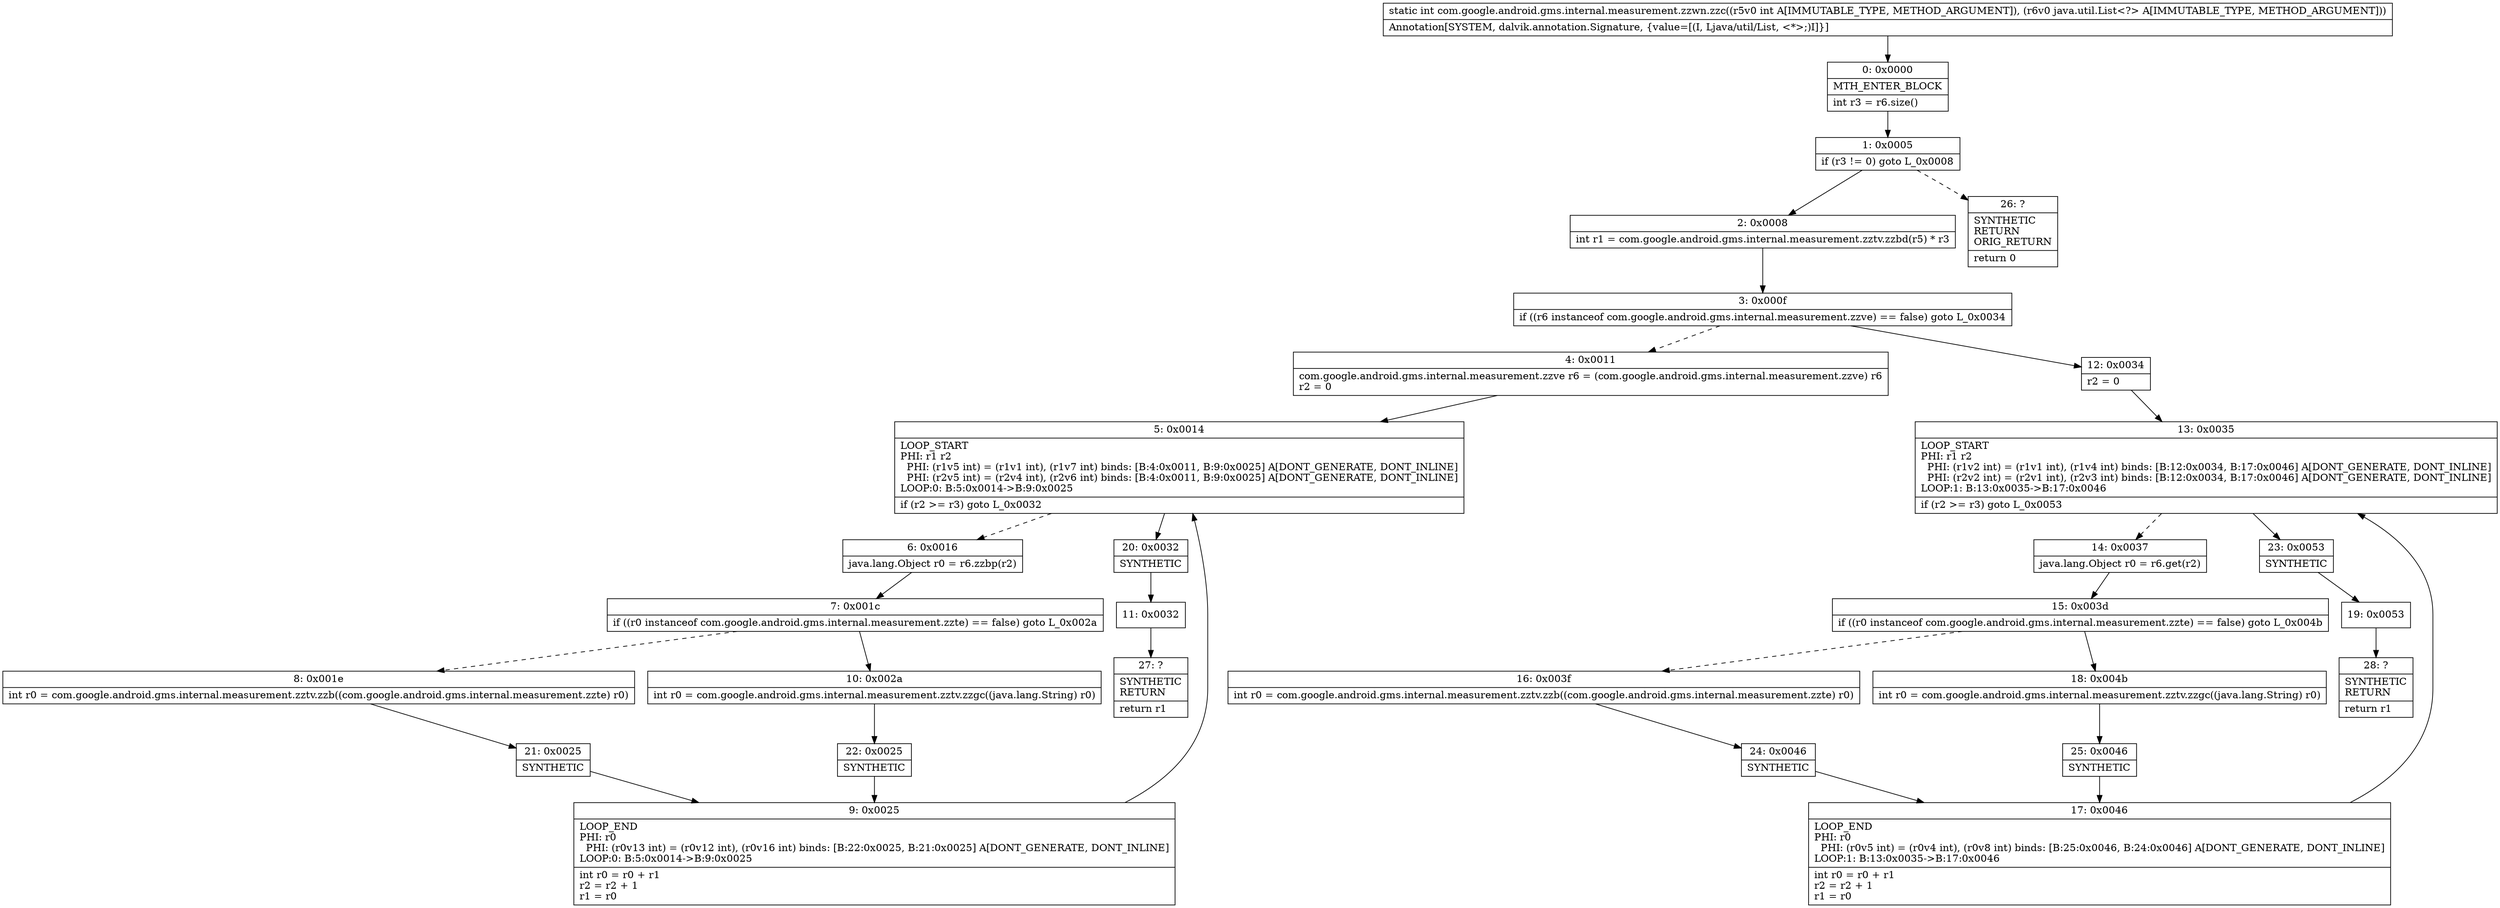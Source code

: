 digraph "CFG forcom.google.android.gms.internal.measurement.zzwn.zzc(ILjava\/util\/List;)I" {
Node_0 [shape=record,label="{0\:\ 0x0000|MTH_ENTER_BLOCK\l|int r3 = r6.size()\l}"];
Node_1 [shape=record,label="{1\:\ 0x0005|if (r3 != 0) goto L_0x0008\l}"];
Node_2 [shape=record,label="{2\:\ 0x0008|int r1 = com.google.android.gms.internal.measurement.zztv.zzbd(r5) * r3\l}"];
Node_3 [shape=record,label="{3\:\ 0x000f|if ((r6 instanceof com.google.android.gms.internal.measurement.zzve) == false) goto L_0x0034\l}"];
Node_4 [shape=record,label="{4\:\ 0x0011|com.google.android.gms.internal.measurement.zzve r6 = (com.google.android.gms.internal.measurement.zzve) r6\lr2 = 0\l}"];
Node_5 [shape=record,label="{5\:\ 0x0014|LOOP_START\lPHI: r1 r2 \l  PHI: (r1v5 int) = (r1v1 int), (r1v7 int) binds: [B:4:0x0011, B:9:0x0025] A[DONT_GENERATE, DONT_INLINE]\l  PHI: (r2v5 int) = (r2v4 int), (r2v6 int) binds: [B:4:0x0011, B:9:0x0025] A[DONT_GENERATE, DONT_INLINE]\lLOOP:0: B:5:0x0014\-\>B:9:0x0025\l|if (r2 \>= r3) goto L_0x0032\l}"];
Node_6 [shape=record,label="{6\:\ 0x0016|java.lang.Object r0 = r6.zzbp(r2)\l}"];
Node_7 [shape=record,label="{7\:\ 0x001c|if ((r0 instanceof com.google.android.gms.internal.measurement.zzte) == false) goto L_0x002a\l}"];
Node_8 [shape=record,label="{8\:\ 0x001e|int r0 = com.google.android.gms.internal.measurement.zztv.zzb((com.google.android.gms.internal.measurement.zzte) r0)\l}"];
Node_9 [shape=record,label="{9\:\ 0x0025|LOOP_END\lPHI: r0 \l  PHI: (r0v13 int) = (r0v12 int), (r0v16 int) binds: [B:22:0x0025, B:21:0x0025] A[DONT_GENERATE, DONT_INLINE]\lLOOP:0: B:5:0x0014\-\>B:9:0x0025\l|int r0 = r0 + r1\lr2 = r2 + 1\lr1 = r0\l}"];
Node_10 [shape=record,label="{10\:\ 0x002a|int r0 = com.google.android.gms.internal.measurement.zztv.zzgc((java.lang.String) r0)\l}"];
Node_11 [shape=record,label="{11\:\ 0x0032}"];
Node_12 [shape=record,label="{12\:\ 0x0034|r2 = 0\l}"];
Node_13 [shape=record,label="{13\:\ 0x0035|LOOP_START\lPHI: r1 r2 \l  PHI: (r1v2 int) = (r1v1 int), (r1v4 int) binds: [B:12:0x0034, B:17:0x0046] A[DONT_GENERATE, DONT_INLINE]\l  PHI: (r2v2 int) = (r2v1 int), (r2v3 int) binds: [B:12:0x0034, B:17:0x0046] A[DONT_GENERATE, DONT_INLINE]\lLOOP:1: B:13:0x0035\-\>B:17:0x0046\l|if (r2 \>= r3) goto L_0x0053\l}"];
Node_14 [shape=record,label="{14\:\ 0x0037|java.lang.Object r0 = r6.get(r2)\l}"];
Node_15 [shape=record,label="{15\:\ 0x003d|if ((r0 instanceof com.google.android.gms.internal.measurement.zzte) == false) goto L_0x004b\l}"];
Node_16 [shape=record,label="{16\:\ 0x003f|int r0 = com.google.android.gms.internal.measurement.zztv.zzb((com.google.android.gms.internal.measurement.zzte) r0)\l}"];
Node_17 [shape=record,label="{17\:\ 0x0046|LOOP_END\lPHI: r0 \l  PHI: (r0v5 int) = (r0v4 int), (r0v8 int) binds: [B:25:0x0046, B:24:0x0046] A[DONT_GENERATE, DONT_INLINE]\lLOOP:1: B:13:0x0035\-\>B:17:0x0046\l|int r0 = r0 + r1\lr2 = r2 + 1\lr1 = r0\l}"];
Node_18 [shape=record,label="{18\:\ 0x004b|int r0 = com.google.android.gms.internal.measurement.zztv.zzgc((java.lang.String) r0)\l}"];
Node_19 [shape=record,label="{19\:\ 0x0053}"];
Node_20 [shape=record,label="{20\:\ 0x0032|SYNTHETIC\l}"];
Node_21 [shape=record,label="{21\:\ 0x0025|SYNTHETIC\l}"];
Node_22 [shape=record,label="{22\:\ 0x0025|SYNTHETIC\l}"];
Node_23 [shape=record,label="{23\:\ 0x0053|SYNTHETIC\l}"];
Node_24 [shape=record,label="{24\:\ 0x0046|SYNTHETIC\l}"];
Node_25 [shape=record,label="{25\:\ 0x0046|SYNTHETIC\l}"];
Node_26 [shape=record,label="{26\:\ ?|SYNTHETIC\lRETURN\lORIG_RETURN\l|return 0\l}"];
Node_27 [shape=record,label="{27\:\ ?|SYNTHETIC\lRETURN\l|return r1\l}"];
Node_28 [shape=record,label="{28\:\ ?|SYNTHETIC\lRETURN\l|return r1\l}"];
MethodNode[shape=record,label="{static int com.google.android.gms.internal.measurement.zzwn.zzc((r5v0 int A[IMMUTABLE_TYPE, METHOD_ARGUMENT]), (r6v0 java.util.List\<?\> A[IMMUTABLE_TYPE, METHOD_ARGUMENT]))  | Annotation[SYSTEM, dalvik.annotation.Signature, \{value=[(I, Ljava\/util\/List, \<*\>;)I]\}]\l}"];
MethodNode -> Node_0;
Node_0 -> Node_1;
Node_1 -> Node_2;
Node_1 -> Node_26[style=dashed];
Node_2 -> Node_3;
Node_3 -> Node_4[style=dashed];
Node_3 -> Node_12;
Node_4 -> Node_5;
Node_5 -> Node_6[style=dashed];
Node_5 -> Node_20;
Node_6 -> Node_7;
Node_7 -> Node_8[style=dashed];
Node_7 -> Node_10;
Node_8 -> Node_21;
Node_9 -> Node_5;
Node_10 -> Node_22;
Node_11 -> Node_27;
Node_12 -> Node_13;
Node_13 -> Node_14[style=dashed];
Node_13 -> Node_23;
Node_14 -> Node_15;
Node_15 -> Node_16[style=dashed];
Node_15 -> Node_18;
Node_16 -> Node_24;
Node_17 -> Node_13;
Node_18 -> Node_25;
Node_19 -> Node_28;
Node_20 -> Node_11;
Node_21 -> Node_9;
Node_22 -> Node_9;
Node_23 -> Node_19;
Node_24 -> Node_17;
Node_25 -> Node_17;
}

